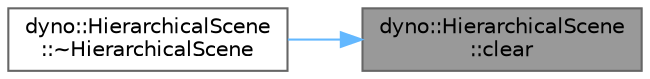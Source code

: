 digraph "dyno::HierarchicalScene::clear"
{
 // LATEX_PDF_SIZE
  bgcolor="transparent";
  edge [fontname=Helvetica,fontsize=10,labelfontname=Helvetica,labelfontsize=10];
  node [fontname=Helvetica,fontsize=10,shape=box,height=0.2,width=0.4];
  rankdir="RL";
  Node1 [id="Node000001",label="dyno::HierarchicalScene\l::clear",height=0.2,width=0.4,color="gray40", fillcolor="grey60", style="filled", fontcolor="black",tooltip=" "];
  Node1 -> Node2 [id="edge1_Node000001_Node000002",dir="back",color="steelblue1",style="solid",tooltip=" "];
  Node2 [id="Node000002",label="dyno::HierarchicalScene\l::~HierarchicalScene",height=0.2,width=0.4,color="grey40", fillcolor="white", style="filled",URL="$classdyno_1_1_hierarchical_scene.html#aace6bb22faeaa152f051c11a6cf2f0f2",tooltip=" "];
}
